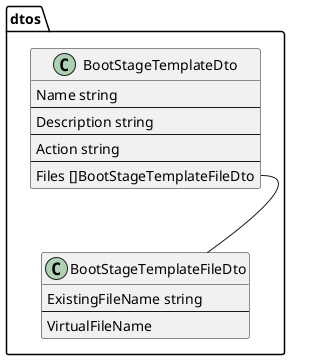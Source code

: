 @startuml
package dtos {
    class BootStageTemplateDto {
        Name string
        --
        Description string
        --
        Action string
        --
        Files []BootStageTemplateFileDto
    }

    class BootStageTemplateFileDto {
        ExistingFileName string
        --
        VirtualFileName
    }

    BootStageTemplateDto::Files -- BootStageTemplateFileDto
}

@enduml
